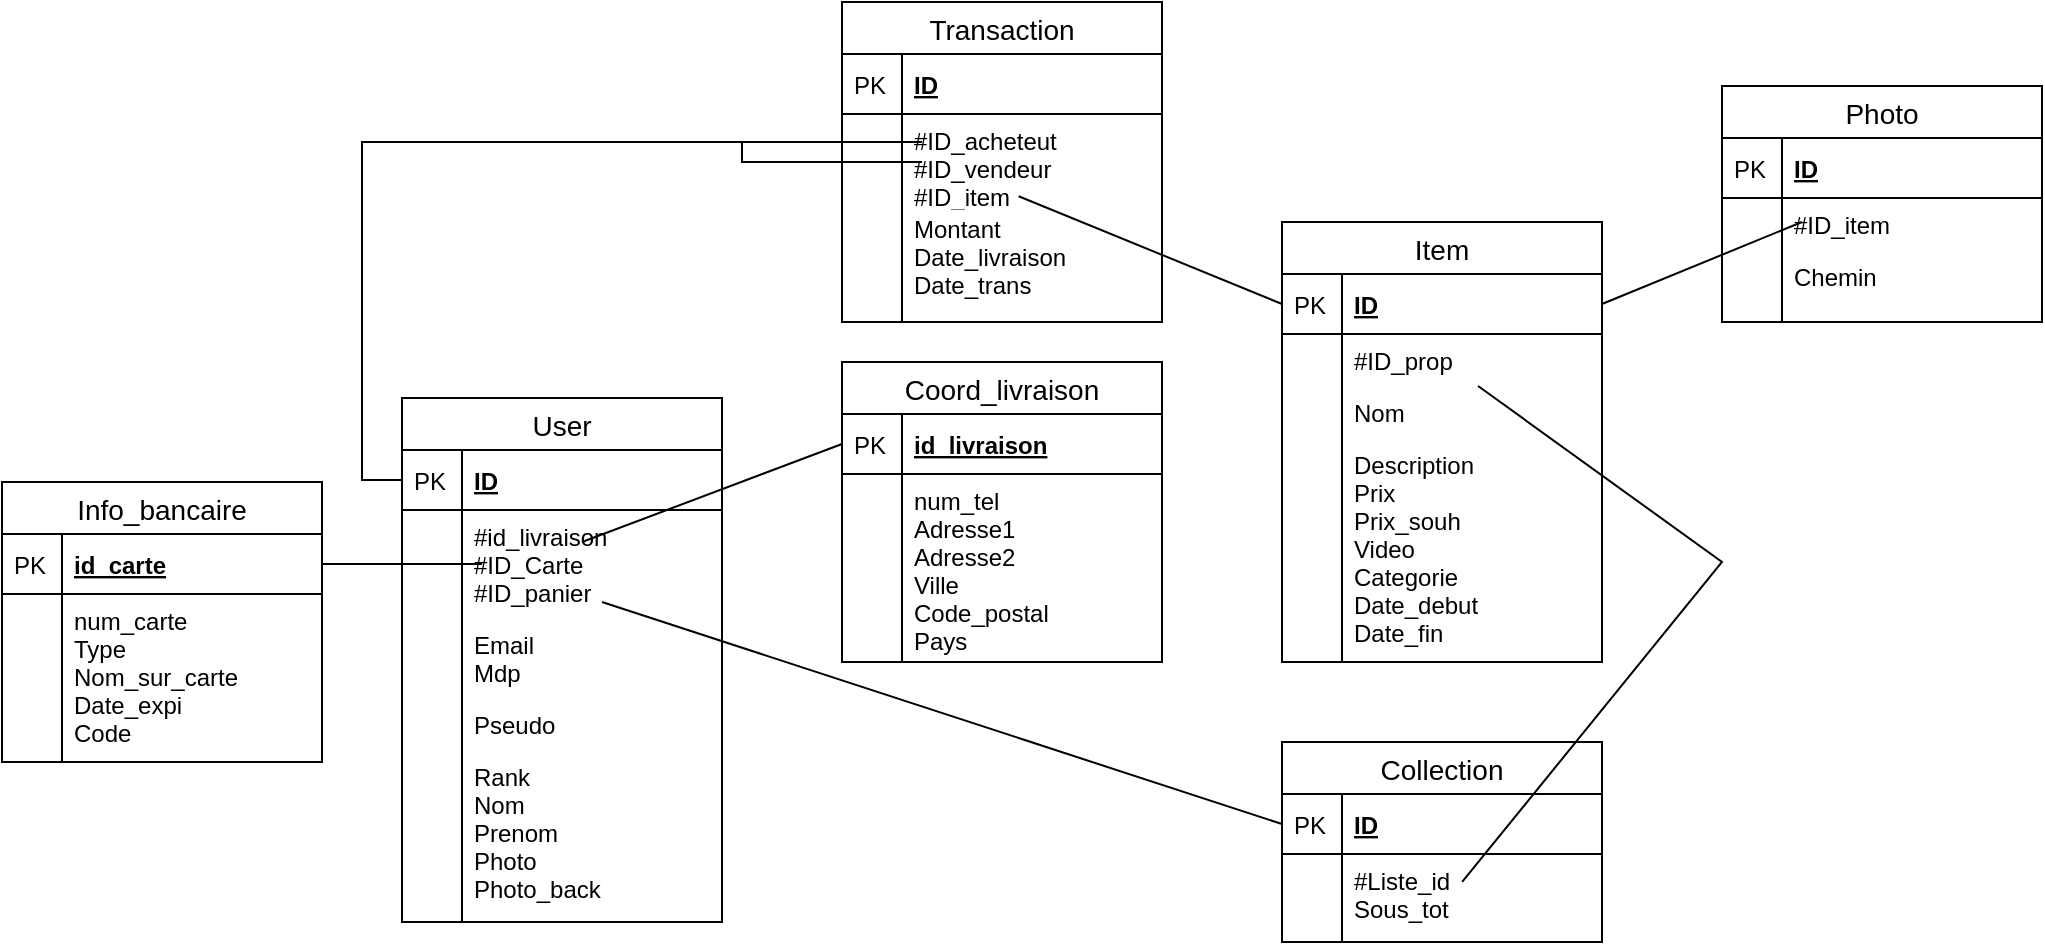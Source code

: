 <mxfile version="12.9.12" type="device"><diagram id="6aPr7XtnqUjokE1WsCqL" name="Page-1"><mxGraphModel dx="1973" dy="552" grid="1" gridSize="10" guides="1" tooltips="1" connect="1" arrows="1" fold="1" page="1" pageScale="1" pageWidth="827" pageHeight="1169" math="0" shadow="0"><root><mxCell id="0"/><mxCell id="1" parent="0"/><mxCell id="8wmU3dBc1L8OAaqI6Y9z-1" value="User" style="swimlane;fontStyle=0;childLayout=stackLayout;horizontal=1;startSize=26;horizontalStack=0;resizeParent=1;resizeParentMax=0;resizeLast=0;collapsible=1;marginBottom=0;align=center;fontSize=14;" parent="1" vertex="1"><mxGeometry x="120" y="238" width="160" height="262" as="geometry"><mxRectangle x="110" y="240" width="60" height="26" as="alternateBounds"/></mxGeometry></mxCell><mxCell id="8wmU3dBc1L8OAaqI6Y9z-2" value="ID" style="shape=partialRectangle;top=0;left=0;right=0;bottom=1;align=left;verticalAlign=middle;fillColor=none;spacingLeft=34;spacingRight=4;overflow=hidden;rotatable=0;points=[[0,0.5],[1,0.5]];portConstraint=eastwest;dropTarget=0;fontStyle=5;fontSize=12;" parent="8wmU3dBc1L8OAaqI6Y9z-1" vertex="1"><mxGeometry y="26" width="160" height="30" as="geometry"/></mxCell><mxCell id="8wmU3dBc1L8OAaqI6Y9z-3" value="PK" style="shape=partialRectangle;top=0;left=0;bottom=0;fillColor=none;align=left;verticalAlign=middle;spacingLeft=4;spacingRight=4;overflow=hidden;rotatable=0;points=[];portConstraint=eastwest;part=1;fontSize=12;" parent="8wmU3dBc1L8OAaqI6Y9z-2" vertex="1" connectable="0"><mxGeometry width="30" height="30" as="geometry"/></mxCell><mxCell id="8wmU3dBc1L8OAaqI6Y9z-4" value="#id_livraison&#10;#ID_Carte&#10;#ID_panier" style="shape=partialRectangle;top=0;left=0;right=0;bottom=0;align=left;verticalAlign=top;fillColor=none;spacingLeft=34;spacingRight=4;overflow=hidden;rotatable=0;points=[[0,0.5],[1,0.5]];portConstraint=eastwest;dropTarget=0;fontSize=12;" parent="8wmU3dBc1L8OAaqI6Y9z-1" vertex="1"><mxGeometry y="56" width="160" height="54" as="geometry"/></mxCell><mxCell id="8wmU3dBc1L8OAaqI6Y9z-5" value="" style="shape=partialRectangle;top=0;left=0;bottom=0;fillColor=none;align=left;verticalAlign=top;spacingLeft=4;spacingRight=4;overflow=hidden;rotatable=0;points=[];portConstraint=eastwest;part=1;fontSize=12;" parent="8wmU3dBc1L8OAaqI6Y9z-4" vertex="1" connectable="0"><mxGeometry width="30" height="54" as="geometry"/></mxCell><mxCell id="8wmU3dBc1L8OAaqI6Y9z-6" value="Email&#10;Mdp" style="shape=partialRectangle;top=0;left=0;right=0;bottom=0;align=left;verticalAlign=top;fillColor=none;spacingLeft=34;spacingRight=4;overflow=hidden;rotatable=0;points=[[0,0.5],[1,0.5]];portConstraint=eastwest;dropTarget=0;fontSize=12;" parent="8wmU3dBc1L8OAaqI6Y9z-1" vertex="1"><mxGeometry y="110" width="160" height="40" as="geometry"/></mxCell><mxCell id="8wmU3dBc1L8OAaqI6Y9z-7" value="" style="shape=partialRectangle;top=0;left=0;bottom=0;fillColor=none;align=left;verticalAlign=top;spacingLeft=4;spacingRight=4;overflow=hidden;rotatable=0;points=[];portConstraint=eastwest;part=1;fontSize=12;" parent="8wmU3dBc1L8OAaqI6Y9z-6" vertex="1" connectable="0"><mxGeometry width="30" height="40" as="geometry"/></mxCell><mxCell id="8wmU3dBc1L8OAaqI6Y9z-8" value="Pseudo" style="shape=partialRectangle;top=0;left=0;right=0;bottom=0;align=left;verticalAlign=top;fillColor=none;spacingLeft=34;spacingRight=4;overflow=hidden;rotatable=0;points=[[0,0.5],[1,0.5]];portConstraint=eastwest;dropTarget=0;fontSize=12;" parent="8wmU3dBc1L8OAaqI6Y9z-1" vertex="1"><mxGeometry y="150" width="160" height="26" as="geometry"/></mxCell><mxCell id="8wmU3dBc1L8OAaqI6Y9z-9" value="" style="shape=partialRectangle;top=0;left=0;bottom=0;fillColor=none;align=left;verticalAlign=top;spacingLeft=4;spacingRight=4;overflow=hidden;rotatable=0;points=[];portConstraint=eastwest;part=1;fontSize=12;" parent="8wmU3dBc1L8OAaqI6Y9z-8" vertex="1" connectable="0"><mxGeometry width="30" height="26" as="geometry"/></mxCell><mxCell id="8wmU3dBc1L8OAaqI6Y9z-10" value="Rank&#10;Nom&#10;Prenom&#10;Photo&#10;Photo_back" style="shape=partialRectangle;top=0;left=0;right=0;bottom=0;align=left;verticalAlign=top;fillColor=none;spacingLeft=34;spacingRight=4;overflow=hidden;rotatable=0;points=[[0,0.5],[1,0.5]];portConstraint=eastwest;dropTarget=0;fontSize=12;" parent="8wmU3dBc1L8OAaqI6Y9z-1" vertex="1"><mxGeometry y="176" width="160" height="86" as="geometry"/></mxCell><mxCell id="8wmU3dBc1L8OAaqI6Y9z-11" value="" style="shape=partialRectangle;top=0;left=0;bottom=0;fillColor=none;align=left;verticalAlign=top;spacingLeft=4;spacingRight=4;overflow=hidden;rotatable=0;points=[];portConstraint=eastwest;part=1;fontSize=12;" parent="8wmU3dBc1L8OAaqI6Y9z-10" vertex="1" connectable="0"><mxGeometry width="30" height="86" as="geometry"/></mxCell><mxCell id="8wmU3dBc1L8OAaqI6Y9z-69" value="Info_bancaire" style="swimlane;fontStyle=0;childLayout=stackLayout;horizontal=1;startSize=26;horizontalStack=0;resizeParent=1;resizeParentMax=0;resizeLast=0;collapsible=1;marginBottom=0;align=center;fontSize=14;" parent="1" vertex="1"><mxGeometry x="-80" y="280" width="160" height="140" as="geometry"><mxRectangle x="-90" y="523" width="120" height="26" as="alternateBounds"/></mxGeometry></mxCell><mxCell id="8wmU3dBc1L8OAaqI6Y9z-70" value="id_carte" style="shape=partialRectangle;top=0;left=0;right=0;bottom=1;align=left;verticalAlign=middle;fillColor=none;spacingLeft=34;spacingRight=4;overflow=hidden;rotatable=0;points=[[0,0.5],[1,0.5]];portConstraint=eastwest;dropTarget=0;fontStyle=5;fontSize=12;" parent="8wmU3dBc1L8OAaqI6Y9z-69" vertex="1"><mxGeometry y="26" width="160" height="30" as="geometry"/></mxCell><mxCell id="8wmU3dBc1L8OAaqI6Y9z-71" value="PK" style="shape=partialRectangle;top=0;left=0;bottom=0;fillColor=none;align=left;verticalAlign=middle;spacingLeft=4;spacingRight=4;overflow=hidden;rotatable=0;points=[];portConstraint=eastwest;part=1;fontSize=12;" parent="8wmU3dBc1L8OAaqI6Y9z-70" vertex="1" connectable="0"><mxGeometry width="30" height="30" as="geometry"/></mxCell><mxCell id="8wmU3dBc1L8OAaqI6Y9z-72" value="num_carte&#10;Type&#10;Nom_sur_carte&#10;Date_expi&#10;Code" style="shape=partialRectangle;top=0;left=0;right=0;bottom=0;align=left;verticalAlign=top;fillColor=none;spacingLeft=34;spacingRight=4;overflow=hidden;rotatable=0;points=[[0,0.5],[1,0.5]];portConstraint=eastwest;dropTarget=0;fontSize=12;" parent="8wmU3dBc1L8OAaqI6Y9z-69" vertex="1"><mxGeometry y="56" width="160" height="84" as="geometry"/></mxCell><mxCell id="8wmU3dBc1L8OAaqI6Y9z-73" value="" style="shape=partialRectangle;top=0;left=0;bottom=0;fillColor=none;align=left;verticalAlign=top;spacingLeft=4;spacingRight=4;overflow=hidden;rotatable=0;points=[];portConstraint=eastwest;part=1;fontSize=12;" parent="8wmU3dBc1L8OAaqI6Y9z-72" vertex="1" connectable="0"><mxGeometry width="30" height="84" as="geometry"/></mxCell><mxCell id="8wmU3dBc1L8OAaqI6Y9z-12" value="Item" style="swimlane;fontStyle=0;childLayout=stackLayout;horizontal=1;startSize=26;horizontalStack=0;resizeParent=1;resizeParentMax=0;resizeLast=0;collapsible=1;marginBottom=0;align=center;fontSize=14;" parent="1" vertex="1"><mxGeometry x="560" y="150" width="160" height="220" as="geometry"><mxRectangle x="410" y="70" width="60" height="26" as="alternateBounds"/></mxGeometry></mxCell><mxCell id="8wmU3dBc1L8OAaqI6Y9z-13" value="ID" style="shape=partialRectangle;top=0;left=0;right=0;bottom=1;align=left;verticalAlign=middle;fillColor=none;spacingLeft=34;spacingRight=4;overflow=hidden;rotatable=0;points=[[0,0.5],[1,0.5]];portConstraint=eastwest;dropTarget=0;fontStyle=5;fontSize=12;" parent="8wmU3dBc1L8OAaqI6Y9z-12" vertex="1"><mxGeometry y="26" width="160" height="30" as="geometry"/></mxCell><mxCell id="8wmU3dBc1L8OAaqI6Y9z-14" value="PK" style="shape=partialRectangle;top=0;left=0;bottom=0;fillColor=none;align=left;verticalAlign=middle;spacingLeft=4;spacingRight=4;overflow=hidden;rotatable=0;points=[];portConstraint=eastwest;part=1;fontSize=12;" parent="8wmU3dBc1L8OAaqI6Y9z-13" vertex="1" connectable="0"><mxGeometry width="30" height="30" as="geometry"/></mxCell><mxCell id="8wmU3dBc1L8OAaqI6Y9z-15" value="#ID_prop" style="shape=partialRectangle;top=0;left=0;right=0;bottom=0;align=left;verticalAlign=top;fillColor=none;spacingLeft=34;spacingRight=4;overflow=hidden;rotatable=0;points=[[0,0.5],[1,0.5]];portConstraint=eastwest;dropTarget=0;fontSize=12;" parent="8wmU3dBc1L8OAaqI6Y9z-12" vertex="1"><mxGeometry y="56" width="160" height="26" as="geometry"/></mxCell><mxCell id="8wmU3dBc1L8OAaqI6Y9z-16" value="" style="shape=partialRectangle;top=0;left=0;bottom=0;fillColor=none;align=left;verticalAlign=top;spacingLeft=4;spacingRight=4;overflow=hidden;rotatable=0;points=[];portConstraint=eastwest;part=1;fontSize=12;" parent="8wmU3dBc1L8OAaqI6Y9z-15" vertex="1" connectable="0"><mxGeometry width="30" height="26" as="geometry"/></mxCell><mxCell id="8wmU3dBc1L8OAaqI6Y9z-17" value="Nom" style="shape=partialRectangle;top=0;left=0;right=0;bottom=0;align=left;verticalAlign=top;fillColor=none;spacingLeft=34;spacingRight=4;overflow=hidden;rotatable=0;points=[[0,0.5],[1,0.5]];portConstraint=eastwest;dropTarget=0;fontSize=12;" parent="8wmU3dBc1L8OAaqI6Y9z-12" vertex="1"><mxGeometry y="82" width="160" height="26" as="geometry"/></mxCell><mxCell id="8wmU3dBc1L8OAaqI6Y9z-18" value="" style="shape=partialRectangle;top=0;left=0;bottom=0;fillColor=none;align=left;verticalAlign=top;spacingLeft=4;spacingRight=4;overflow=hidden;rotatable=0;points=[];portConstraint=eastwest;part=1;fontSize=12;" parent="8wmU3dBc1L8OAaqI6Y9z-17" vertex="1" connectable="0"><mxGeometry width="30" height="26" as="geometry"/></mxCell><mxCell id="8wmU3dBc1L8OAaqI6Y9z-19" value="Description&#10;Prix&#10;Prix_souh&#10;Video&#10;Categorie&#10;Date_debut&#10;Date_fin" style="shape=partialRectangle;top=0;left=0;right=0;bottom=0;align=left;verticalAlign=top;fillColor=none;spacingLeft=34;spacingRight=4;overflow=hidden;rotatable=0;points=[[0,0.5],[1,0.5]];portConstraint=eastwest;dropTarget=0;fontSize=12;" parent="8wmU3dBc1L8OAaqI6Y9z-12" vertex="1"><mxGeometry y="108" width="160" height="102" as="geometry"/></mxCell><mxCell id="8wmU3dBc1L8OAaqI6Y9z-20" value="" style="shape=partialRectangle;top=0;left=0;bottom=0;fillColor=none;align=left;verticalAlign=top;spacingLeft=4;spacingRight=4;overflow=hidden;rotatable=0;points=[];portConstraint=eastwest;part=1;fontSize=12;" parent="8wmU3dBc1L8OAaqI6Y9z-19" vertex="1" connectable="0"><mxGeometry width="30" height="102.0" as="geometry"/></mxCell><mxCell id="8wmU3dBc1L8OAaqI6Y9z-21" value="" style="shape=partialRectangle;top=0;left=0;right=0;bottom=0;align=left;verticalAlign=top;fillColor=none;spacingLeft=34;spacingRight=4;overflow=hidden;rotatable=0;points=[[0,0.5],[1,0.5]];portConstraint=eastwest;dropTarget=0;fontSize=12;" parent="8wmU3dBc1L8OAaqI6Y9z-12" vertex="1"><mxGeometry y="210" width="160" height="10" as="geometry"/></mxCell><mxCell id="8wmU3dBc1L8OAaqI6Y9z-22" value="" style="shape=partialRectangle;top=0;left=0;bottom=0;fillColor=none;align=left;verticalAlign=top;spacingLeft=4;spacingRight=4;overflow=hidden;rotatable=0;points=[];portConstraint=eastwest;part=1;fontSize=12;" parent="8wmU3dBc1L8OAaqI6Y9z-21" vertex="1" connectable="0"><mxGeometry width="30" height="10" as="geometry"/></mxCell><mxCell id="8wmU3dBc1L8OAaqI6Y9z-25" value="Transaction" style="swimlane;fontStyle=0;childLayout=stackLayout;horizontal=1;startSize=26;horizontalStack=0;resizeParent=1;resizeParentMax=0;resizeLast=0;collapsible=1;marginBottom=0;align=center;fontSize=14;" parent="1" vertex="1"><mxGeometry x="340" y="40" width="160" height="160" as="geometry"><mxRectangle x="110" y="50" width="110" height="26" as="alternateBounds"/></mxGeometry></mxCell><mxCell id="8wmU3dBc1L8OAaqI6Y9z-26" value="ID" style="shape=partialRectangle;top=0;left=0;right=0;bottom=1;align=left;verticalAlign=middle;fillColor=none;spacingLeft=34;spacingRight=4;overflow=hidden;rotatable=0;points=[[0,0.5],[1,0.5]];portConstraint=eastwest;dropTarget=0;fontStyle=5;fontSize=12;" parent="8wmU3dBc1L8OAaqI6Y9z-25" vertex="1"><mxGeometry y="26" width="160" height="30" as="geometry"/></mxCell><mxCell id="8wmU3dBc1L8OAaqI6Y9z-27" value="PK" style="shape=partialRectangle;top=0;left=0;bottom=0;fillColor=none;align=left;verticalAlign=middle;spacingLeft=4;spacingRight=4;overflow=hidden;rotatable=0;points=[];portConstraint=eastwest;part=1;fontSize=12;" parent="8wmU3dBc1L8OAaqI6Y9z-26" vertex="1" connectable="0"><mxGeometry width="30" height="30" as="geometry"/></mxCell><mxCell id="8wmU3dBc1L8OAaqI6Y9z-28" value="#ID_acheteut&#10;#ID_vendeur&#10;#ID_item" style="shape=partialRectangle;top=0;left=0;right=0;bottom=0;align=left;verticalAlign=top;fillColor=none;spacingLeft=34;spacingRight=4;overflow=hidden;rotatable=0;points=[[0,0.5],[1,0.5]];portConstraint=eastwest;dropTarget=0;fontSize=12;" parent="8wmU3dBc1L8OAaqI6Y9z-25" vertex="1"><mxGeometry y="56" width="160" height="44" as="geometry"/></mxCell><mxCell id="8wmU3dBc1L8OAaqI6Y9z-29" value="" style="shape=partialRectangle;top=0;left=0;bottom=0;fillColor=none;align=left;verticalAlign=top;spacingLeft=4;spacingRight=4;overflow=hidden;rotatable=0;points=[];portConstraint=eastwest;part=1;fontSize=12;" parent="8wmU3dBc1L8OAaqI6Y9z-28" vertex="1" connectable="0"><mxGeometry width="30" height="44" as="geometry"/></mxCell><mxCell id="8wmU3dBc1L8OAaqI6Y9z-30" value="Montant&#10;Date_livraison&#10;Date_trans" style="shape=partialRectangle;top=0;left=0;right=0;bottom=0;align=left;verticalAlign=top;fillColor=none;spacingLeft=34;spacingRight=4;overflow=hidden;rotatable=0;points=[[0,0.5],[1,0.5]];portConstraint=eastwest;dropTarget=0;fontSize=12;" parent="8wmU3dBc1L8OAaqI6Y9z-25" vertex="1"><mxGeometry y="100" width="160" height="50" as="geometry"/></mxCell><mxCell id="8wmU3dBc1L8OAaqI6Y9z-31" value="" style="shape=partialRectangle;top=0;left=0;bottom=0;fillColor=none;align=left;verticalAlign=top;spacingLeft=4;spacingRight=4;overflow=hidden;rotatable=0;points=[];portConstraint=eastwest;part=1;fontSize=12;" parent="8wmU3dBc1L8OAaqI6Y9z-30" vertex="1" connectable="0"><mxGeometry width="30" height="50" as="geometry"/></mxCell><mxCell id="8wmU3dBc1L8OAaqI6Y9z-34" value="" style="shape=partialRectangle;top=0;left=0;right=0;bottom=0;align=left;verticalAlign=top;fillColor=none;spacingLeft=34;spacingRight=4;overflow=hidden;rotatable=0;points=[[0,0.5],[1,0.5]];portConstraint=eastwest;dropTarget=0;fontSize=12;" parent="8wmU3dBc1L8OAaqI6Y9z-25" vertex="1"><mxGeometry y="150" width="160" height="10" as="geometry"/></mxCell><mxCell id="8wmU3dBc1L8OAaqI6Y9z-35" value="" style="shape=partialRectangle;top=0;left=0;bottom=0;fillColor=none;align=left;verticalAlign=top;spacingLeft=4;spacingRight=4;overflow=hidden;rotatable=0;points=[];portConstraint=eastwest;part=1;fontSize=12;" parent="8wmU3dBc1L8OAaqI6Y9z-34" vertex="1" connectable="0"><mxGeometry width="30" height="10" as="geometry"/></mxCell><mxCell id="8wmU3dBc1L8OAaqI6Y9z-47" value="Collection" style="swimlane;fontStyle=0;childLayout=stackLayout;horizontal=1;startSize=26;horizontalStack=0;resizeParent=1;resizeParentMax=0;resizeLast=0;collapsible=1;marginBottom=0;align=center;fontSize=14;" parent="1" vertex="1"><mxGeometry x="560" y="410" width="160" height="100" as="geometry"><mxRectangle x="580" y="460" width="70" height="26" as="alternateBounds"/></mxGeometry></mxCell><mxCell id="8wmU3dBc1L8OAaqI6Y9z-48" value="ID" style="shape=partialRectangle;top=0;left=0;right=0;bottom=1;align=left;verticalAlign=middle;fillColor=none;spacingLeft=34;spacingRight=4;overflow=hidden;rotatable=0;points=[[0,0.5],[1,0.5]];portConstraint=eastwest;dropTarget=0;fontStyle=5;fontSize=12;" parent="8wmU3dBc1L8OAaqI6Y9z-47" vertex="1"><mxGeometry y="26" width="160" height="30" as="geometry"/></mxCell><mxCell id="8wmU3dBc1L8OAaqI6Y9z-49" value="PK" style="shape=partialRectangle;top=0;left=0;bottom=0;fillColor=none;align=left;verticalAlign=middle;spacingLeft=4;spacingRight=4;overflow=hidden;rotatable=0;points=[];portConstraint=eastwest;part=1;fontSize=12;" parent="8wmU3dBc1L8OAaqI6Y9z-48" vertex="1" connectable="0"><mxGeometry width="30" height="30" as="geometry"/></mxCell><mxCell id="8wmU3dBc1L8OAaqI6Y9z-50" value="#Liste_id&#10;Sous_tot" style="shape=partialRectangle;top=0;left=0;right=0;bottom=0;align=left;verticalAlign=top;fillColor=none;spacingLeft=34;spacingRight=4;overflow=hidden;rotatable=0;points=[[0,0.5],[1,0.5]];portConstraint=eastwest;dropTarget=0;fontSize=12;" parent="8wmU3dBc1L8OAaqI6Y9z-47" vertex="1"><mxGeometry y="56" width="160" height="44" as="geometry"/></mxCell><mxCell id="8wmU3dBc1L8OAaqI6Y9z-51" value="" style="shape=partialRectangle;top=0;left=0;bottom=0;fillColor=none;align=left;verticalAlign=top;spacingLeft=4;spacingRight=4;overflow=hidden;rotatable=0;points=[];portConstraint=eastwest;part=1;fontSize=12;" parent="8wmU3dBc1L8OAaqI6Y9z-50" vertex="1" connectable="0"><mxGeometry width="30" height="44" as="geometry"/></mxCell><mxCell id="8wmU3dBc1L8OAaqI6Y9z-80" value="" style="endArrow=none;html=1;rounded=0;exitX=1;exitY=0.5;exitDx=0;exitDy=0;entryX=0.25;entryY=0.5;entryDx=0;entryDy=0;entryPerimeter=0;" parent="1" source="8wmU3dBc1L8OAaqI6Y9z-70" target="8wmU3dBc1L8OAaqI6Y9z-4" edge="1"><mxGeometry relative="1" as="geometry"><mxPoint x="-50" y="450" as="sourcePoint"/><mxPoint x="110" y="330" as="targetPoint"/></mxGeometry></mxCell><mxCell id="8wmU3dBc1L8OAaqI6Y9z-81" value="" style="endArrow=none;html=1;rounded=0;entryX=0;entryY=0.5;entryDx=0;entryDy=0;exitX=0.625;exitY=0.852;exitDx=0;exitDy=0;exitPerimeter=0;" parent="1" source="8wmU3dBc1L8OAaqI6Y9z-4" target="8wmU3dBc1L8OAaqI6Y9z-48" edge="1"><mxGeometry relative="1" as="geometry"><mxPoint x="300" y="340" as="sourcePoint"/><mxPoint x="520" y="480" as="targetPoint"/></mxGeometry></mxCell><mxCell id="8wmU3dBc1L8OAaqI6Y9z-84" value="" style="endArrow=none;html=1;rounded=0;entryX=0;entryY=0.5;entryDx=0;entryDy=0;" parent="1" target="8wmU3dBc1L8OAaqI6Y9z-59" edge="1"><mxGeometry relative="1" as="geometry"><mxPoint x="210" y="310" as="sourcePoint"/><mxPoint x="300" y="180" as="targetPoint"/></mxGeometry></mxCell><mxCell id="8wmU3dBc1L8OAaqI6Y9z-36" value="Photo" style="swimlane;fontStyle=0;childLayout=stackLayout;horizontal=1;startSize=26;horizontalStack=0;resizeParent=1;resizeParentMax=0;resizeLast=0;collapsible=1;marginBottom=0;align=center;fontSize=14;" parent="1" vertex="1"><mxGeometry x="780" y="82" width="160" height="118" as="geometry"><mxRectangle x="650" y="80" width="70" height="26" as="alternateBounds"/></mxGeometry></mxCell><mxCell id="8wmU3dBc1L8OAaqI6Y9z-37" value="ID" style="shape=partialRectangle;top=0;left=0;right=0;bottom=1;align=left;verticalAlign=middle;fillColor=none;spacingLeft=34;spacingRight=4;overflow=hidden;rotatable=0;points=[[0,0.5],[1,0.5]];portConstraint=eastwest;dropTarget=0;fontStyle=5;fontSize=12;" parent="8wmU3dBc1L8OAaqI6Y9z-36" vertex="1"><mxGeometry y="26" width="160" height="30" as="geometry"/></mxCell><mxCell id="8wmU3dBc1L8OAaqI6Y9z-38" value="PK" style="shape=partialRectangle;top=0;left=0;bottom=0;fillColor=none;align=left;verticalAlign=middle;spacingLeft=4;spacingRight=4;overflow=hidden;rotatable=0;points=[];portConstraint=eastwest;part=1;fontSize=12;" parent="8wmU3dBc1L8OAaqI6Y9z-37" vertex="1" connectable="0"><mxGeometry width="30" height="30" as="geometry"/></mxCell><mxCell id="8wmU3dBc1L8OAaqI6Y9z-39" value="#ID_item" style="shape=partialRectangle;top=0;left=0;right=0;bottom=0;align=left;verticalAlign=top;fillColor=none;spacingLeft=34;spacingRight=4;overflow=hidden;rotatable=0;points=[[0,0.5],[1,0.5]];portConstraint=eastwest;dropTarget=0;fontSize=12;" parent="8wmU3dBc1L8OAaqI6Y9z-36" vertex="1"><mxGeometry y="56" width="160" height="26" as="geometry"/></mxCell><mxCell id="8wmU3dBc1L8OAaqI6Y9z-40" value="" style="shape=partialRectangle;top=0;left=0;bottom=0;fillColor=none;align=left;verticalAlign=top;spacingLeft=4;spacingRight=4;overflow=hidden;rotatable=0;points=[];portConstraint=eastwest;part=1;fontSize=12;" parent="8wmU3dBc1L8OAaqI6Y9z-39" vertex="1" connectable="0"><mxGeometry width="30" height="26" as="geometry"/></mxCell><mxCell id="8wmU3dBc1L8OAaqI6Y9z-41" value="Chemin" style="shape=partialRectangle;top=0;left=0;right=0;bottom=0;align=left;verticalAlign=top;fillColor=none;spacingLeft=34;spacingRight=4;overflow=hidden;rotatable=0;points=[[0,0.5],[1,0.5]];portConstraint=eastwest;dropTarget=0;fontSize=12;" parent="8wmU3dBc1L8OAaqI6Y9z-36" vertex="1"><mxGeometry y="82" width="160" height="26" as="geometry"/></mxCell><mxCell id="8wmU3dBc1L8OAaqI6Y9z-42" value="" style="shape=partialRectangle;top=0;left=0;bottom=0;fillColor=none;align=left;verticalAlign=top;spacingLeft=4;spacingRight=4;overflow=hidden;rotatable=0;points=[];portConstraint=eastwest;part=1;fontSize=12;" parent="8wmU3dBc1L8OAaqI6Y9z-41" vertex="1" connectable="0"><mxGeometry width="30" height="26" as="geometry"/></mxCell><mxCell id="8wmU3dBc1L8OAaqI6Y9z-45" value="" style="shape=partialRectangle;top=0;left=0;right=0;bottom=0;align=left;verticalAlign=top;fillColor=none;spacingLeft=34;spacingRight=4;overflow=hidden;rotatable=0;points=[[0,0.5],[1,0.5]];portConstraint=eastwest;dropTarget=0;fontSize=12;" parent="8wmU3dBc1L8OAaqI6Y9z-36" vertex="1"><mxGeometry y="108" width="160" height="10" as="geometry"/></mxCell><mxCell id="8wmU3dBc1L8OAaqI6Y9z-46" value="" style="shape=partialRectangle;top=0;left=0;bottom=0;fillColor=none;align=left;verticalAlign=top;spacingLeft=4;spacingRight=4;overflow=hidden;rotatable=0;points=[];portConstraint=eastwest;part=1;fontSize=12;" parent="8wmU3dBc1L8OAaqI6Y9z-45" vertex="1" connectable="0"><mxGeometry width="30" height="10" as="geometry"/></mxCell><mxCell id="8wmU3dBc1L8OAaqI6Y9z-85" value="" style="endArrow=none;html=1;rounded=0;exitX=0.563;exitY=0.318;exitDx=0;exitDy=0;exitPerimeter=0;" parent="1" source="8wmU3dBc1L8OAaqI6Y9z-50" target="8wmU3dBc1L8OAaqI6Y9z-15" edge="1"><mxGeometry relative="1" as="geometry"><mxPoint x="790" y="370" as="sourcePoint"/><mxPoint x="790" y="280" as="targetPoint"/><Array as="points"><mxPoint x="780" y="320"/></Array></mxGeometry></mxCell><mxCell id="8wmU3dBc1L8OAaqI6Y9z-86" value="" style="endArrow=none;html=1;rounded=0;entryX=0.25;entryY=0.462;entryDx=0;entryDy=0;exitX=1;exitY=0.5;exitDx=0;exitDy=0;entryPerimeter=0;" parent="1" source="8wmU3dBc1L8OAaqI6Y9z-13" target="8wmU3dBc1L8OAaqI6Y9z-39" edge="1"><mxGeometry relative="1" as="geometry"><mxPoint x="620" y="50" as="sourcePoint"/><mxPoint x="780" y="50" as="targetPoint"/></mxGeometry></mxCell><mxCell id="8wmU3dBc1L8OAaqI6Y9z-87" value="" style="endArrow=none;html=1;rounded=0;exitX=0.552;exitY=-0.058;exitDx=0;exitDy=0;exitPerimeter=0;entryX=0;entryY=0.5;entryDx=0;entryDy=0;" parent="1" source="8wmU3dBc1L8OAaqI6Y9z-30" target="8wmU3dBc1L8OAaqI6Y9z-13" edge="1"><mxGeometry relative="1" as="geometry"><mxPoint x="550" y="80" as="sourcePoint"/><mxPoint x="710" y="80" as="targetPoint"/></mxGeometry></mxCell><mxCell id="8wmU3dBc1L8OAaqI6Y9z-88" value="" style="endArrow=none;html=1;rounded=0;entryX=0.25;entryY=0.318;entryDx=0;entryDy=0;entryPerimeter=0;exitX=0;exitY=0.5;exitDx=0;exitDy=0;" parent="1" source="8wmU3dBc1L8OAaqI6Y9z-2" target="8wmU3dBc1L8OAaqI6Y9z-28" edge="1"><mxGeometry relative="1" as="geometry"><mxPoint x="100" y="280" as="sourcePoint"/><mxPoint x="250" y="130" as="targetPoint"/><Array as="points"><mxPoint x="100" y="279"/><mxPoint x="100" y="110"/></Array></mxGeometry></mxCell><mxCell id="8wmU3dBc1L8OAaqI6Y9z-90" value="" style="endArrow=none;html=1;rounded=0;entryX=0.25;entryY=0.545;entryDx=0;entryDy=0;entryPerimeter=0;" parent="1" target="8wmU3dBc1L8OAaqI6Y9z-28" edge="1"><mxGeometry relative="1" as="geometry"><mxPoint x="290" y="110" as="sourcePoint"/><mxPoint x="300" y="60" as="targetPoint"/><Array as="points"><mxPoint x="290" y="120"/></Array></mxGeometry></mxCell><mxCell id="8wmU3dBc1L8OAaqI6Y9z-58" value="Coord_livraison" style="swimlane;fontStyle=0;childLayout=stackLayout;horizontal=1;startSize=26;horizontalStack=0;resizeParent=1;resizeParentMax=0;resizeLast=0;collapsible=1;marginBottom=0;align=center;fontSize=14;" parent="1" vertex="1"><mxGeometry x="340" y="220" width="160" height="150" as="geometry"><mxRectangle x="360" y="500" width="130" height="26" as="alternateBounds"/></mxGeometry></mxCell><mxCell id="8wmU3dBc1L8OAaqI6Y9z-59" value="id_livraison" style="shape=partialRectangle;top=0;left=0;right=0;bottom=1;align=left;verticalAlign=middle;fillColor=none;spacingLeft=34;spacingRight=4;overflow=hidden;rotatable=0;points=[[0,0.5],[1,0.5]];portConstraint=eastwest;dropTarget=0;fontStyle=5;fontSize=12;" parent="8wmU3dBc1L8OAaqI6Y9z-58" vertex="1"><mxGeometry y="26" width="160" height="30" as="geometry"/></mxCell><mxCell id="8wmU3dBc1L8OAaqI6Y9z-60" value="PK" style="shape=partialRectangle;top=0;left=0;bottom=0;fillColor=none;align=left;verticalAlign=middle;spacingLeft=4;spacingRight=4;overflow=hidden;rotatable=0;points=[];portConstraint=eastwest;part=1;fontSize=12;" parent="8wmU3dBc1L8OAaqI6Y9z-59" vertex="1" connectable="0"><mxGeometry width="30" height="30" as="geometry"/></mxCell><mxCell id="8wmU3dBc1L8OAaqI6Y9z-61" value="num_tel&#10;Adresse1&#10;Adresse2&#10;Ville&#10;Code_postal&#10;Pays" style="shape=partialRectangle;top=0;left=0;right=0;bottom=0;align=left;verticalAlign=top;fillColor=none;spacingLeft=34;spacingRight=4;overflow=hidden;rotatable=0;points=[[0,0.5],[1,0.5]];portConstraint=eastwest;dropTarget=0;fontSize=12;" parent="8wmU3dBc1L8OAaqI6Y9z-58" vertex="1"><mxGeometry y="56" width="160" height="94" as="geometry"/></mxCell><mxCell id="8wmU3dBc1L8OAaqI6Y9z-62" value="" style="shape=partialRectangle;top=0;left=0;bottom=0;fillColor=none;align=left;verticalAlign=top;spacingLeft=4;spacingRight=4;overflow=hidden;rotatable=0;points=[];portConstraint=eastwest;part=1;fontSize=12;" parent="8wmU3dBc1L8OAaqI6Y9z-61" vertex="1" connectable="0"><mxGeometry width="30" height="94" as="geometry"/></mxCell></root></mxGraphModel></diagram></mxfile>